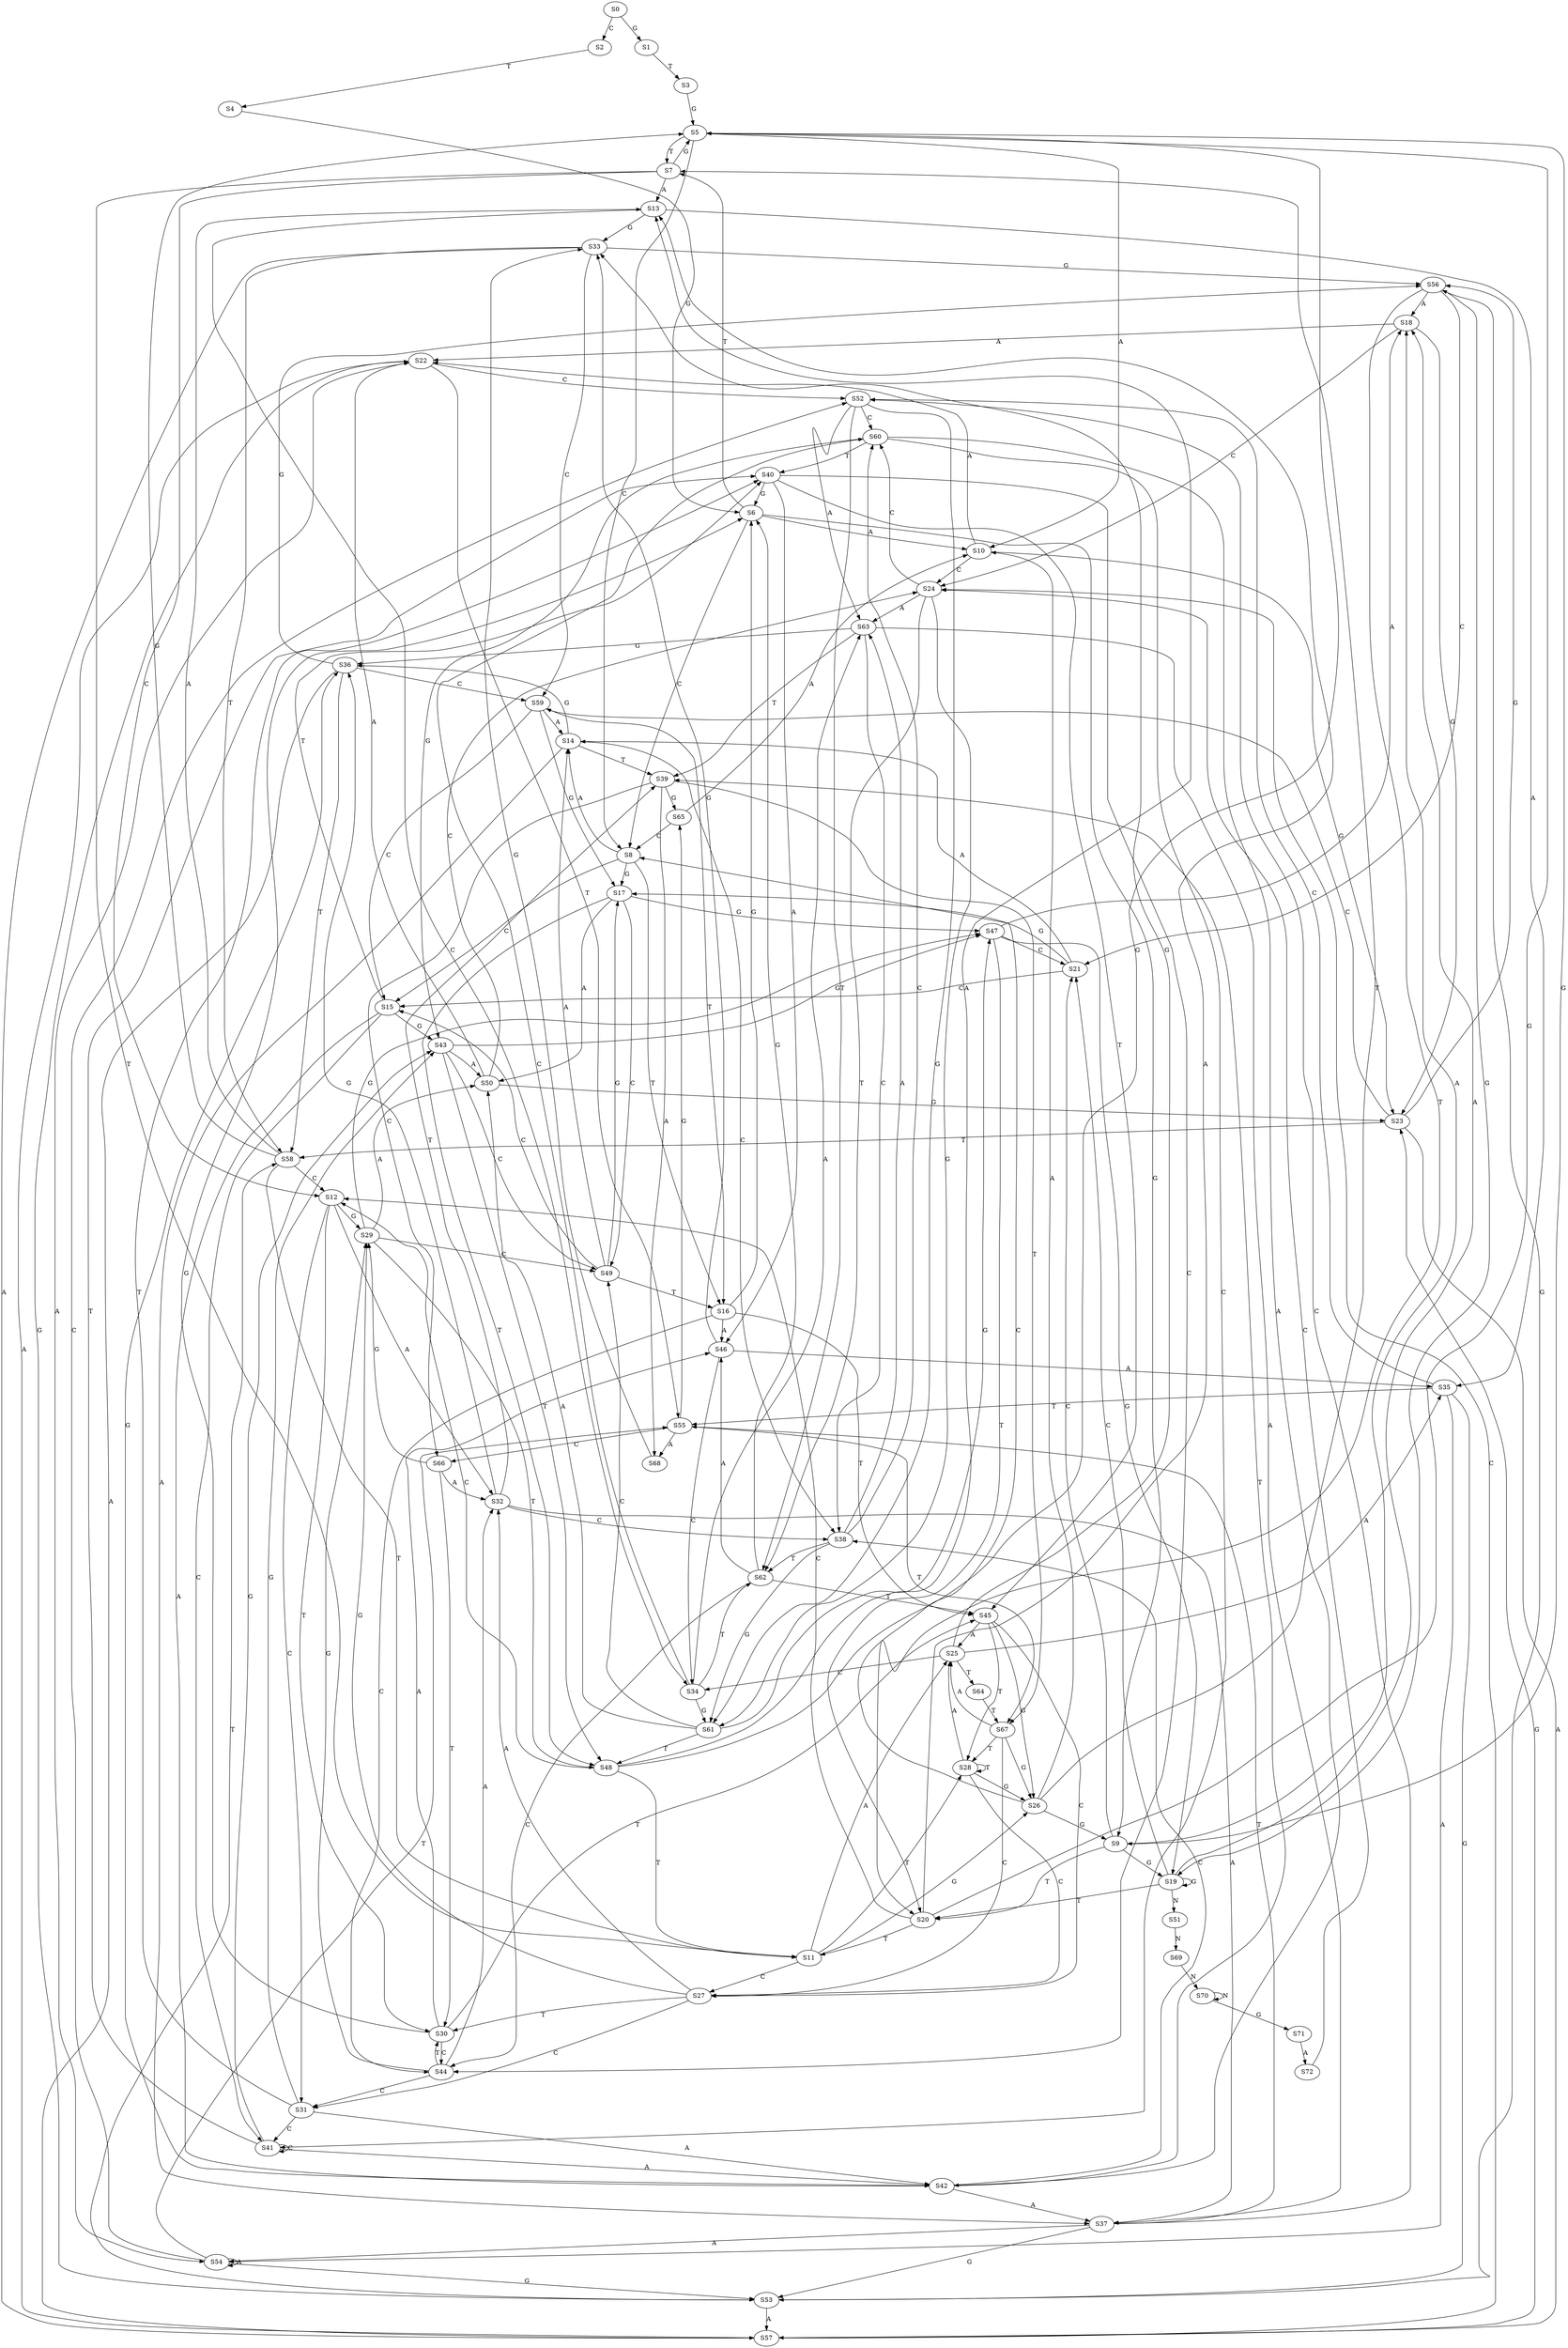 strict digraph  {
	S0 -> S1 [ label = G ];
	S0 -> S2 [ label = C ];
	S1 -> S3 [ label = T ];
	S2 -> S4 [ label = T ];
	S3 -> S5 [ label = G ];
	S4 -> S6 [ label = G ];
	S5 -> S7 [ label = T ];
	S5 -> S8 [ label = C ];
	S5 -> S9 [ label = G ];
	S5 -> S10 [ label = A ];
	S6 -> S9 [ label = G ];
	S6 -> S10 [ label = A ];
	S6 -> S7 [ label = T ];
	S6 -> S8 [ label = C ];
	S7 -> S11 [ label = T ];
	S7 -> S12 [ label = C ];
	S7 -> S5 [ label = G ];
	S7 -> S13 [ label = A ];
	S8 -> S14 [ label = A ];
	S8 -> S15 [ label = C ];
	S8 -> S16 [ label = T ];
	S8 -> S17 [ label = G ];
	S9 -> S18 [ label = A ];
	S9 -> S19 [ label = G ];
	S9 -> S20 [ label = T ];
	S9 -> S21 [ label = C ];
	S10 -> S22 [ label = A ];
	S10 -> S23 [ label = G ];
	S10 -> S24 [ label = C ];
	S11 -> S25 [ label = A ];
	S11 -> S26 [ label = G ];
	S11 -> S27 [ label = C ];
	S11 -> S28 [ label = T ];
	S12 -> S29 [ label = G ];
	S12 -> S30 [ label = T ];
	S12 -> S31 [ label = C ];
	S12 -> S32 [ label = A ];
	S13 -> S33 [ label = G ];
	S13 -> S34 [ label = C ];
	S13 -> S35 [ label = A ];
	S14 -> S36 [ label = G ];
	S14 -> S37 [ label = A ];
	S14 -> S38 [ label = C ];
	S14 -> S39 [ label = T ];
	S15 -> S40 [ label = T ];
	S15 -> S41 [ label = C ];
	S15 -> S42 [ label = A ];
	S15 -> S43 [ label = G ];
	S16 -> S44 [ label = C ];
	S16 -> S45 [ label = T ];
	S16 -> S6 [ label = G ];
	S16 -> S46 [ label = A ];
	S17 -> S47 [ label = G ];
	S17 -> S48 [ label = T ];
	S17 -> S49 [ label = C ];
	S17 -> S50 [ label = A ];
	S18 -> S22 [ label = A ];
	S18 -> S23 [ label = G ];
	S18 -> S24 [ label = C ];
	S19 -> S20 [ label = T ];
	S19 -> S18 [ label = A ];
	S19 -> S19 [ label = G ];
	S19 -> S21 [ label = C ];
	S19 -> S51 [ label = N ];
	S20 -> S5 [ label = G ];
	S20 -> S12 [ label = C ];
	S20 -> S11 [ label = T ];
	S20 -> S13 [ label = A ];
	S21 -> S15 [ label = C ];
	S21 -> S17 [ label = G ];
	S21 -> S14 [ label = A ];
	S22 -> S52 [ label = C ];
	S22 -> S53 [ label = G ];
	S22 -> S54 [ label = A ];
	S22 -> S55 [ label = T ];
	S23 -> S56 [ label = G ];
	S23 -> S57 [ label = A ];
	S23 -> S58 [ label = T ];
	S23 -> S59 [ label = C ];
	S24 -> S60 [ label = C ];
	S24 -> S61 [ label = G ];
	S24 -> S62 [ label = T ];
	S24 -> S63 [ label = A ];
	S25 -> S34 [ label = C ];
	S25 -> S35 [ label = A ];
	S25 -> S33 [ label = G ];
	S25 -> S64 [ label = T ];
	S26 -> S10 [ label = A ];
	S26 -> S9 [ label = G ];
	S26 -> S7 [ label = T ];
	S26 -> S8 [ label = C ];
	S27 -> S29 [ label = G ];
	S27 -> S31 [ label = C ];
	S27 -> S32 [ label = A ];
	S27 -> S30 [ label = T ];
	S28 -> S26 [ label = G ];
	S28 -> S27 [ label = C ];
	S28 -> S28 [ label = T ];
	S28 -> S25 [ label = A ];
	S29 -> S47 [ label = G ];
	S29 -> S48 [ label = T ];
	S29 -> S49 [ label = C ];
	S29 -> S50 [ label = A ];
	S30 -> S45 [ label = T ];
	S30 -> S44 [ label = C ];
	S30 -> S6 [ label = G ];
	S30 -> S46 [ label = A ];
	S31 -> S40 [ label = T ];
	S31 -> S42 [ label = A ];
	S31 -> S43 [ label = G ];
	S31 -> S41 [ label = C ];
	S32 -> S37 [ label = A ];
	S32 -> S38 [ label = C ];
	S32 -> S36 [ label = G ];
	S32 -> S39 [ label = T ];
	S33 -> S56 [ label = G ];
	S33 -> S59 [ label = C ];
	S33 -> S58 [ label = T ];
	S33 -> S57 [ label = A ];
	S34 -> S62 [ label = T ];
	S34 -> S60 [ label = C ];
	S34 -> S63 [ label = A ];
	S34 -> S61 [ label = G ];
	S35 -> S54 [ label = A ];
	S35 -> S55 [ label = T ];
	S35 -> S52 [ label = C ];
	S35 -> S53 [ label = G ];
	S36 -> S58 [ label = T ];
	S36 -> S56 [ label = G ];
	S36 -> S59 [ label = C ];
	S36 -> S57 [ label = A ];
	S37 -> S53 [ label = G ];
	S37 -> S54 [ label = A ];
	S37 -> S52 [ label = C ];
	S37 -> S55 [ label = T ];
	S38 -> S61 [ label = G ];
	S38 -> S60 [ label = C ];
	S38 -> S62 [ label = T ];
	S38 -> S63 [ label = A ];
	S39 -> S65 [ label = G ];
	S39 -> S66 [ label = C ];
	S39 -> S67 [ label = T ];
	S39 -> S68 [ label = A ];
	S40 -> S45 [ label = T ];
	S40 -> S44 [ label = C ];
	S40 -> S6 [ label = G ];
	S40 -> S46 [ label = A ];
	S41 -> S40 [ label = T ];
	S41 -> S42 [ label = A ];
	S41 -> S43 [ label = G ];
	S41 -> S41 [ label = C ];
	S42 -> S38 [ label = C ];
	S42 -> S37 [ label = A ];
	S42 -> S36 [ label = G ];
	S42 -> S39 [ label = T ];
	S43 -> S47 [ label = G ];
	S43 -> S49 [ label = C ];
	S43 -> S50 [ label = A ];
	S43 -> S48 [ label = T ];
	S44 -> S29 [ label = G ];
	S44 -> S30 [ label = T ];
	S44 -> S31 [ label = C ];
	S44 -> S32 [ label = A ];
	S45 -> S27 [ label = C ];
	S45 -> S25 [ label = A ];
	S45 -> S26 [ label = G ];
	S45 -> S28 [ label = T ];
	S46 -> S34 [ label = C ];
	S46 -> S33 [ label = G ];
	S46 -> S35 [ label = A ];
	S47 -> S20 [ label = T ];
	S47 -> S18 [ label = A ];
	S47 -> S19 [ label = G ];
	S47 -> S21 [ label = C ];
	S48 -> S12 [ label = C ];
	S48 -> S11 [ label = T ];
	S48 -> S5 [ label = G ];
	S48 -> S13 [ label = A ];
	S49 -> S16 [ label = T ];
	S49 -> S17 [ label = G ];
	S49 -> S15 [ label = C ];
	S49 -> S14 [ label = A ];
	S50 -> S24 [ label = C ];
	S50 -> S22 [ label = A ];
	S50 -> S23 [ label = G ];
	S51 -> S69 [ label = N ];
	S52 -> S62 [ label = T ];
	S52 -> S60 [ label = C ];
	S52 -> S63 [ label = A ];
	S52 -> S61 [ label = G ];
	S53 -> S56 [ label = G ];
	S53 -> S58 [ label = T ];
	S53 -> S57 [ label = A ];
	S54 -> S53 [ label = G ];
	S54 -> S54 [ label = A ];
	S54 -> S52 [ label = C ];
	S54 -> S55 [ label = T ];
	S55 -> S66 [ label = C ];
	S55 -> S68 [ label = A ];
	S55 -> S67 [ label = T ];
	S55 -> S65 [ label = G ];
	S56 -> S19 [ label = G ];
	S56 -> S18 [ label = A ];
	S56 -> S20 [ label = T ];
	S56 -> S21 [ label = C ];
	S57 -> S24 [ label = C ];
	S57 -> S22 [ label = A ];
	S57 -> S23 [ label = G ];
	S58 -> S13 [ label = A ];
	S58 -> S12 [ label = C ];
	S58 -> S5 [ label = G ];
	S58 -> S11 [ label = T ];
	S59 -> S15 [ label = C ];
	S59 -> S14 [ label = A ];
	S59 -> S16 [ label = T ];
	S59 -> S17 [ label = G ];
	S60 -> S42 [ label = A ];
	S60 -> S43 [ label = G ];
	S60 -> S41 [ label = C ];
	S60 -> S40 [ label = T ];
	S61 -> S48 [ label = T ];
	S61 -> S47 [ label = G ];
	S61 -> S50 [ label = A ];
	S61 -> S49 [ label = C ];
	S62 -> S45 [ label = T ];
	S62 -> S44 [ label = C ];
	S62 -> S46 [ label = A ];
	S62 -> S6 [ label = G ];
	S63 -> S37 [ label = A ];
	S63 -> S36 [ label = G ];
	S63 -> S39 [ label = T ];
	S63 -> S38 [ label = C ];
	S64 -> S67 [ label = T ];
	S65 -> S10 [ label = A ];
	S65 -> S8 [ label = C ];
	S66 -> S29 [ label = G ];
	S66 -> S32 [ label = A ];
	S66 -> S30 [ label = T ];
	S67 -> S26 [ label = G ];
	S67 -> S28 [ label = T ];
	S67 -> S25 [ label = A ];
	S67 -> S27 [ label = C ];
	S68 -> S33 [ label = G ];
	S69 -> S70 [ label = N ];
	S70 -> S71 [ label = G ];
	S70 -> S70 [ label = N ];
	S71 -> S72 [ label = A ];
	S72 -> S24 [ label = C ];
}
